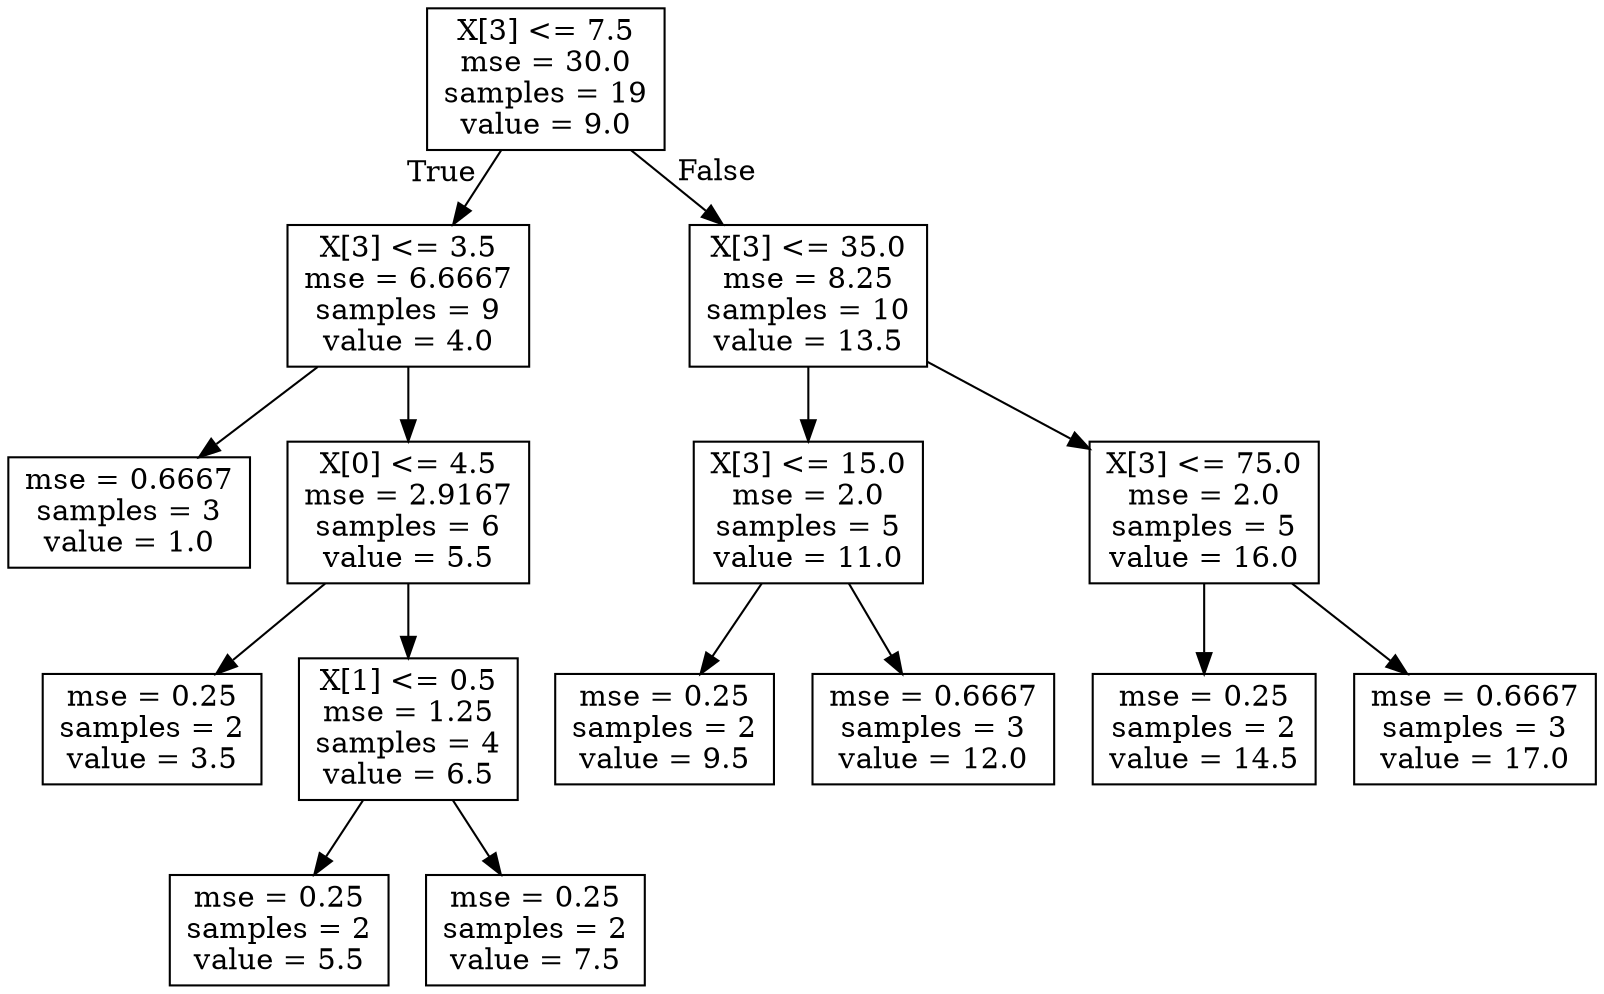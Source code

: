 digraph Tree {
node [shape=box] ;
0 [label="X[3] <= 7.5\nmse = 30.0\nsamples = 19\nvalue = 9.0"] ;
1 [label="X[3] <= 3.5\nmse = 6.6667\nsamples = 9\nvalue = 4.0"] ;
0 -> 1 [labeldistance=2.5, labelangle=45, headlabel="True"] ;
2 [label="mse = 0.6667\nsamples = 3\nvalue = 1.0"] ;
1 -> 2 ;
3 [label="X[0] <= 4.5\nmse = 2.9167\nsamples = 6\nvalue = 5.5"] ;
1 -> 3 ;
4 [label="mse = 0.25\nsamples = 2\nvalue = 3.5"] ;
3 -> 4 ;
5 [label="X[1] <= 0.5\nmse = 1.25\nsamples = 4\nvalue = 6.5"] ;
3 -> 5 ;
6 [label="mse = 0.25\nsamples = 2\nvalue = 5.5"] ;
5 -> 6 ;
7 [label="mse = 0.25\nsamples = 2\nvalue = 7.5"] ;
5 -> 7 ;
8 [label="X[3] <= 35.0\nmse = 8.25\nsamples = 10\nvalue = 13.5"] ;
0 -> 8 [labeldistance=2.5, labelangle=-45, headlabel="False"] ;
9 [label="X[3] <= 15.0\nmse = 2.0\nsamples = 5\nvalue = 11.0"] ;
8 -> 9 ;
10 [label="mse = 0.25\nsamples = 2\nvalue = 9.5"] ;
9 -> 10 ;
11 [label="mse = 0.6667\nsamples = 3\nvalue = 12.0"] ;
9 -> 11 ;
12 [label="X[3] <= 75.0\nmse = 2.0\nsamples = 5\nvalue = 16.0"] ;
8 -> 12 ;
13 [label="mse = 0.25\nsamples = 2\nvalue = 14.5"] ;
12 -> 13 ;
14 [label="mse = 0.6667\nsamples = 3\nvalue = 17.0"] ;
12 -> 14 ;
}